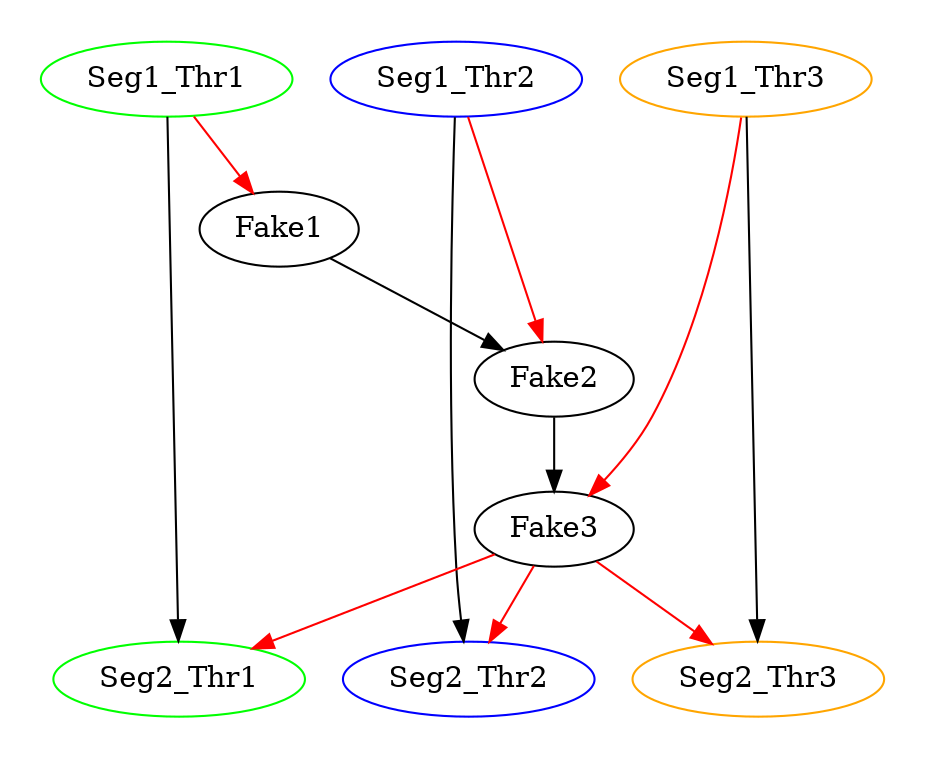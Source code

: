 digraph barrier1 {
//  orientation=landscape; 
  Seg1_Thr1 [color = green];
  Seg2_Thr1 [color = green];
  
  Seg1_Thr2 [color = blue];
  Seg2_Thr2 [color = blue];

  Seg1_Thr3 [color = orange];
  Seg2_Thr3 [color = orange];

  Seg1_Thr1 -> Seg2_Thr1;
  Seg1_Thr2 -> Seg2_Thr2;
  Seg1_Thr3 -> Seg2_Thr3;

  subgraph cluster1 {
    style = "setlinewidth(0)";
    Seg1_Thr1;
    Seg1_Thr2;
    Seg1_Thr3;
  }
  subgraph cluster2 {
    style = "setlinewidth(0)";
    Seg2_Thr1;
    Seg2_Thr2;
    Seg2_Thr3;
  }

//  subgraph cluster_thr1 { Seg1_Thr1; Seg2_Thr1;}
//  subgraph cluster_thr2 { Seg1_Thr2; Seg2_Thr2;}
//  subgraph cluster_thr3 { Seg1_Thr3; Seg2_Thr3;}


  Seg1_Thr1 -> Fake1 [color = red];
  Seg1_Thr2 -> Fake2 [color = red];
  Seg1_Thr3 -> Fake3 [color = red];

  Fake1 -> Fake2 -> Fake3;
  Fake3 -> Seg2_Thr1 [color = red];
  Fake3 -> Seg2_Thr2 [color = red];
  Fake3 -> Seg2_Thr3 [color = red];

}
